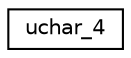 digraph "Graphical Class Hierarchy"
{
  edge [fontname="Helvetica",fontsize="10",labelfontname="Helvetica",labelfontsize="10"];
  node [fontname="Helvetica",fontsize="10",shape=record];
  rankdir="LR";
  Node1 [label="uchar_4",height=0.2,width=0.4,color="black", fillcolor="white", style="filled",URL="$classuchar__4.html"];
}
